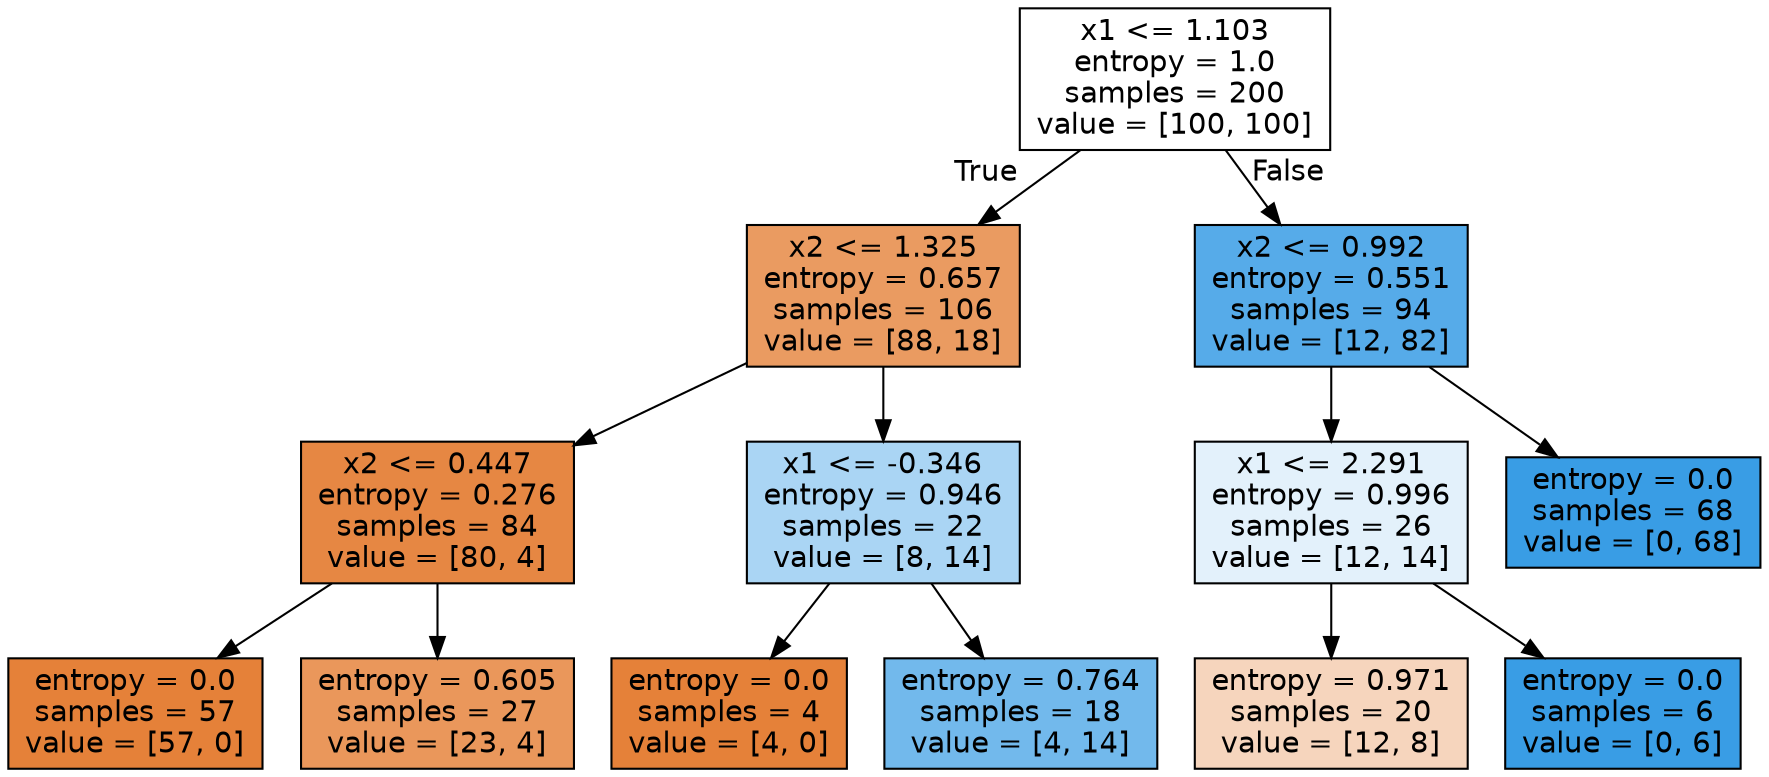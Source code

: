 digraph Tree {
node [shape=box, style="filled", color="black", fontname="helvetica"] ;
edge [fontname="helvetica"] ;
0 [label="x1 <= 1.103\nentropy = 1.0\nsamples = 200\nvalue = [100, 100]", fillcolor="#ffffff"] ;
1 [label="x2 <= 1.325\nentropy = 0.657\nsamples = 106\nvalue = [88, 18]", fillcolor="#ea9b61"] ;
0 -> 1 [labeldistance=2.5, labelangle=45, headlabel="True"] ;
2 [label="x2 <= 0.447\nentropy = 0.276\nsamples = 84\nvalue = [80, 4]", fillcolor="#e68743"] ;
1 -> 2 ;
3 [label="entropy = 0.0\nsamples = 57\nvalue = [57, 0]", fillcolor="#e58139"] ;
2 -> 3 ;
4 [label="entropy = 0.605\nsamples = 27\nvalue = [23, 4]", fillcolor="#ea975b"] ;
2 -> 4 ;
5 [label="x1 <= -0.346\nentropy = 0.946\nsamples = 22\nvalue = [8, 14]", fillcolor="#aad5f4"] ;
1 -> 5 ;
6 [label="entropy = 0.0\nsamples = 4\nvalue = [4, 0]", fillcolor="#e58139"] ;
5 -> 6 ;
7 [label="entropy = 0.764\nsamples = 18\nvalue = [4, 14]", fillcolor="#72b9ec"] ;
5 -> 7 ;
8 [label="x2 <= 0.992\nentropy = 0.551\nsamples = 94\nvalue = [12, 82]", fillcolor="#56abe9"] ;
0 -> 8 [labeldistance=2.5, labelangle=-45, headlabel="False"] ;
9 [label="x1 <= 2.291\nentropy = 0.996\nsamples = 26\nvalue = [12, 14]", fillcolor="#e3f1fb"] ;
8 -> 9 ;
10 [label="entropy = 0.971\nsamples = 20\nvalue = [12, 8]", fillcolor="#f6d5bd"] ;
9 -> 10 ;
11 [label="entropy = 0.0\nsamples = 6\nvalue = [0, 6]", fillcolor="#399de5"] ;
9 -> 11 ;
12 [label="entropy = 0.0\nsamples = 68\nvalue = [0, 68]", fillcolor="#399de5"] ;
8 -> 12 ;
}